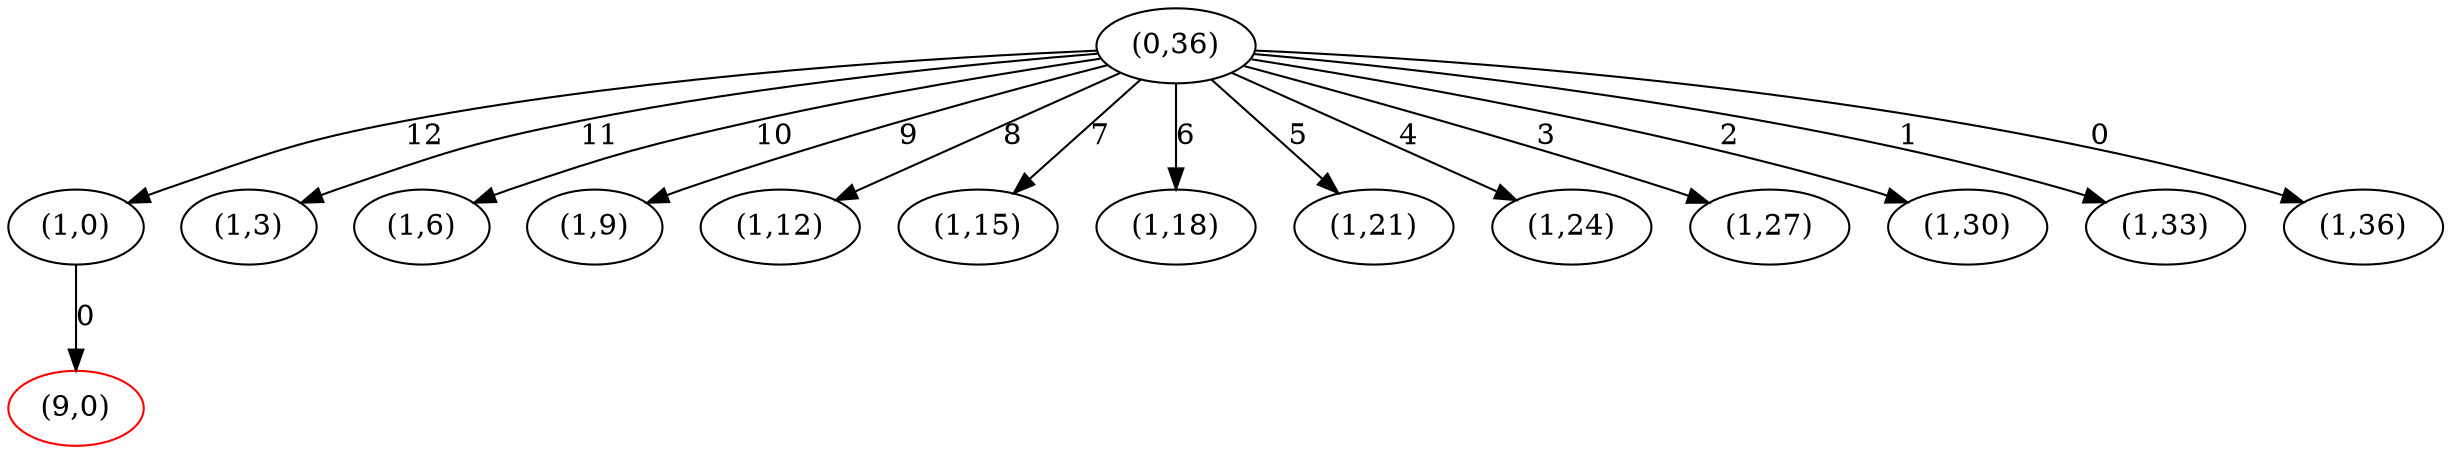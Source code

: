strict digraph G {
  1 [ label="(0,36)" ];
  2 [ label="(1,0)" ];
  3 [ label="(1,3)" ];
  4 [ label="(1,6)" ];
  5 [ label="(1,9)" ];
  6 [ label="(1,12)" ];
  7 [ label="(1,15)" ];
  8 [ label="(1,18)" ];
  9 [ label="(1,21)" ];
  10 [ label="(1,24)" ];
  11 [ label="(1,27)" ];
  12 [ label="(1,30)" ];
  13 [ label="(1,33)" ];
  14 [ label="(1,36)" ];
  15 [ color="red" label="(9,0)" ];
  1 -> 2 [ color="black" label="12" ];
  1 -> 3 [ color="black" label="11" ];
  1 -> 4 [ color="black" label="10" ];
  1 -> 5 [ color="black" label="9" ];
  1 -> 6 [ color="black" label="8" ];
  1 -> 7 [ color="black" label="7" ];
  1 -> 8 [ color="black" label="6" ];
  1 -> 9 [ color="black" label="5" ];
  1 -> 10 [ color="black" label="4" ];
  1 -> 11 [ color="black" label="3" ];
  1 -> 12 [ color="black" label="2" ];
  1 -> 13 [ color="black" label="1" ];
  1 -> 14 [ color="black" label="0" ];
  2 -> 15 [ color="black" label="0" ];
}
